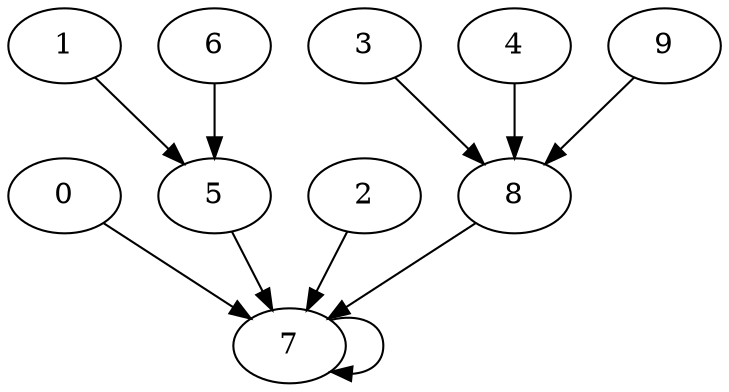 digraph MyGraph {
"0" -> "7"
"1" -> "5"
"2" -> "7"
"3" -> "8"
"4" -> "8"
"5" -> "7"
"6" -> "5"
"7" -> "7"
"8" -> "7"
"9" -> "8"
}
